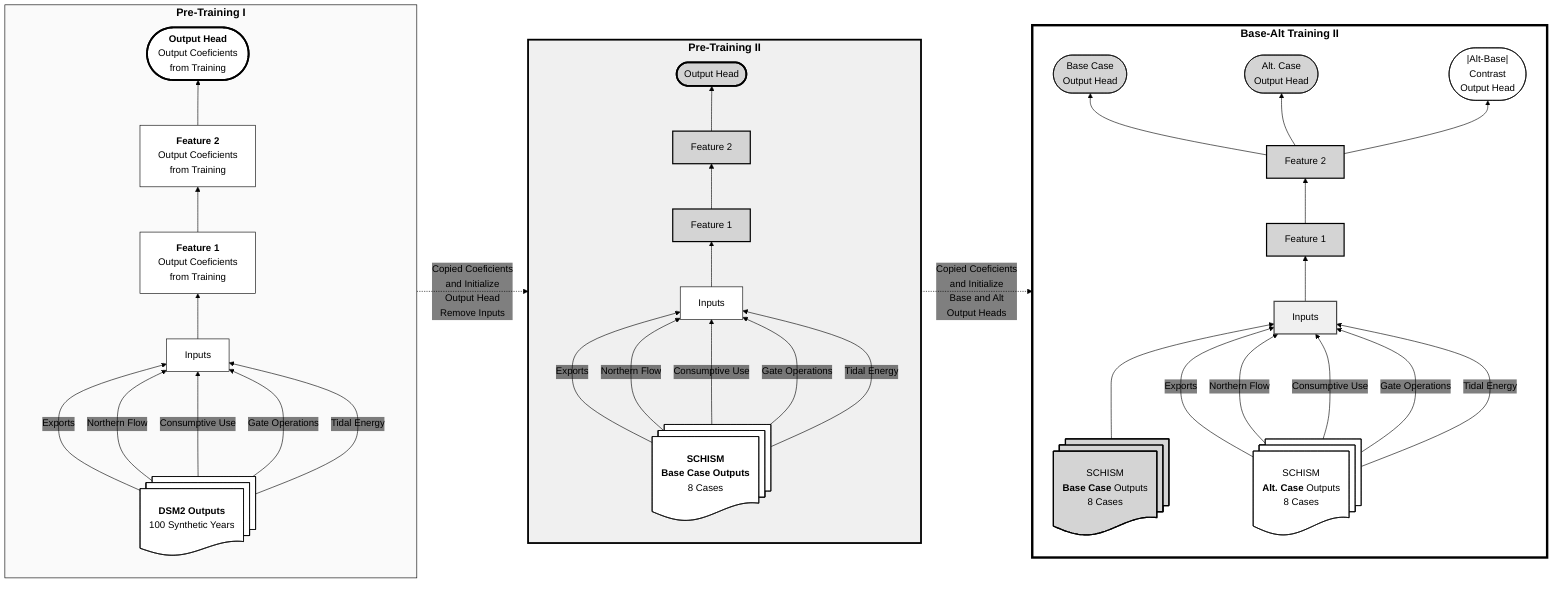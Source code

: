 ---
config:
  look: classic
  theme: base
---
%%{
    init: {
        'theme': 'base',
        'themeVariables': {
        'primaryColor': '#fff',
        'primaryTextColor': '#000',
        'primaryBorderColor': '#000',
        'lineColor': '#000',
        'secondaryColor': '#d1d1d1',
        'tertiaryColor': '#fff',
        'edgeLabelBackground': 'transparent'
        }
    }
}%%


flowchart LR


    %% PreTrain I
    subgraph pretrainI["<strong style='font-size:18px'>Pre-Training I</strong>"]
        direction BT

        dsm2outputs@{ shape: docs, label: "<strong>DSM2 Outputs</strong><br>100 Synthetic Years"}
        
        anndsm2inputs["Inputs"]

        dsm2outputs --->|Exports| anndsm2inputs
        dsm2outputs -->|Northern Flow| anndsm2inputs
        dsm2outputs -->|Consumptive Use| anndsm2inputs
        dsm2outputs -->|Gate Operations| anndsm2inputs
        dsm2outputs --->|Tidal Energy| anndsm2inputs

        anndsm2inputs --> dsm2feat1["<strong>Feature 1</strong><br>Output Coeficients<br>from Training"] --> dsm2feat2["<strong>Feature 2</strong><br>Output Coeficients<br>from Training"] --> outheadptI(["<strong>Output Head</strong><br>Output Coeficients<br>from Training"])
    end

    %% PreTrain II
    subgraph pretrainII["<strong style='font-size:18px'>Pre-Training II</strong>"]
        direction BT

        schismoutputs@{ shape: docs, label: "<strong>SCHISM<br>Base Case Outputs</strong><br>8 Cases"}
        
        annschisminputs["Inputs"]

        schismoutputs --->|Exports| annschisminputs
        schismoutputs -->|Northern Flow| annschisminputs
        schismoutputs -->|Consumptive Use| annschisminputs
        schismoutputs -->|Gate Operations| annschisminputs
        schismoutputs --->|Tidal Energy| annschisminputs

        annschisminputs --> schfeat1["Feature 1"] --> schfeat2["Feature 2"] --> outheadptII(["Output Head"])
    end

    %% Baseline-Alt Contrast
    subgraph basealt["<strong style='font-size:18px'>Base-Alt Training II</strong>"]
        direction BT

        baseoutputs@{ shape: docs, label: "SCHISM<br><strong>Base Case</strong> Outputs<br>8 Cases"} 
        altoutputs@{ shape: docs, label: "SCHISM<br><strong>Alt. Case</strong> Outputs<br>8 Cases"}

        annbasealtinputs["Inputs"]

        baseoutputs ---> annbasealtinputs

        altoutputs --->|Exports| annbasealtinputs
        altoutputs -->|Northern Flow| annbasealtinputs
        altoutputs -->|Consumptive Use| annbasealtinputs
        altoutputs -->|Gate Operations| annbasealtinputs
        altoutputs --->|Tidal Energy| annbasealtinputs

        annbasealtinputs --> abfeat1["Feature 1"] --> abfeat2["Feature 2"] --> outheadbase(["Base Case<br>Output Head"])
        abfeat2 --> outheadalt(["Alt. Case<br>Output Head"])
        abfeat2 --> outheadcontr(["|Alt-Base|<br>Contrast<br>Output Head"])
    end

    %% Broad Connections
    pretrainI -.-> |Copied Coeficients<br>and Initialize<br>Output Head<br>Remove Inputs| pretrainII -.-> |Copied Coeficients<br>and Initialize<br>Base and Alt<br>Output Heads| basealt
    %% dsm2feat1 -.-> schfeat2

    %% Styles
    style pretrainI fill:#fafafa, stroke:#000, stroke-width:3px
    style pretrainII fill:#f0f0f0, stroke:#000, stroke-width:3px
    style schfeat1 fill:#d4d4d4, stroke-width:2px
    style schfeat2 fill:#d4d4d4, stroke-width:2px
    style basealt stroke:#000, stroke-width:4px
    style abfeat1 fill:#d4d4d4, stroke-width:2px
    style abfeat2 fill:#d4d4d4, stroke-width:2px
    style annbasealtinputs fill:#f0f0f0, stroke:#454545, stroke-width:2px
    style baseoutputs fill:#d4d4d4, stroke-width:2px
    style outheadbase fill:#d4d4d4
    style outheadalt fill:#d4d4d4
    style pretrainI stroke:#000, stroke-width:1px
    style outheadptI stroke:#000, stroke-width:3px
    style outheadptII fill:#d4d4d4, stroke:#000, stroke-width:3px

    linkStyle default background:transparent
%% Command Line prompt to produce the svg diagram
%% > mmdc -i .\ann_schematic.mmd -o ../img/ann_schematic.svg